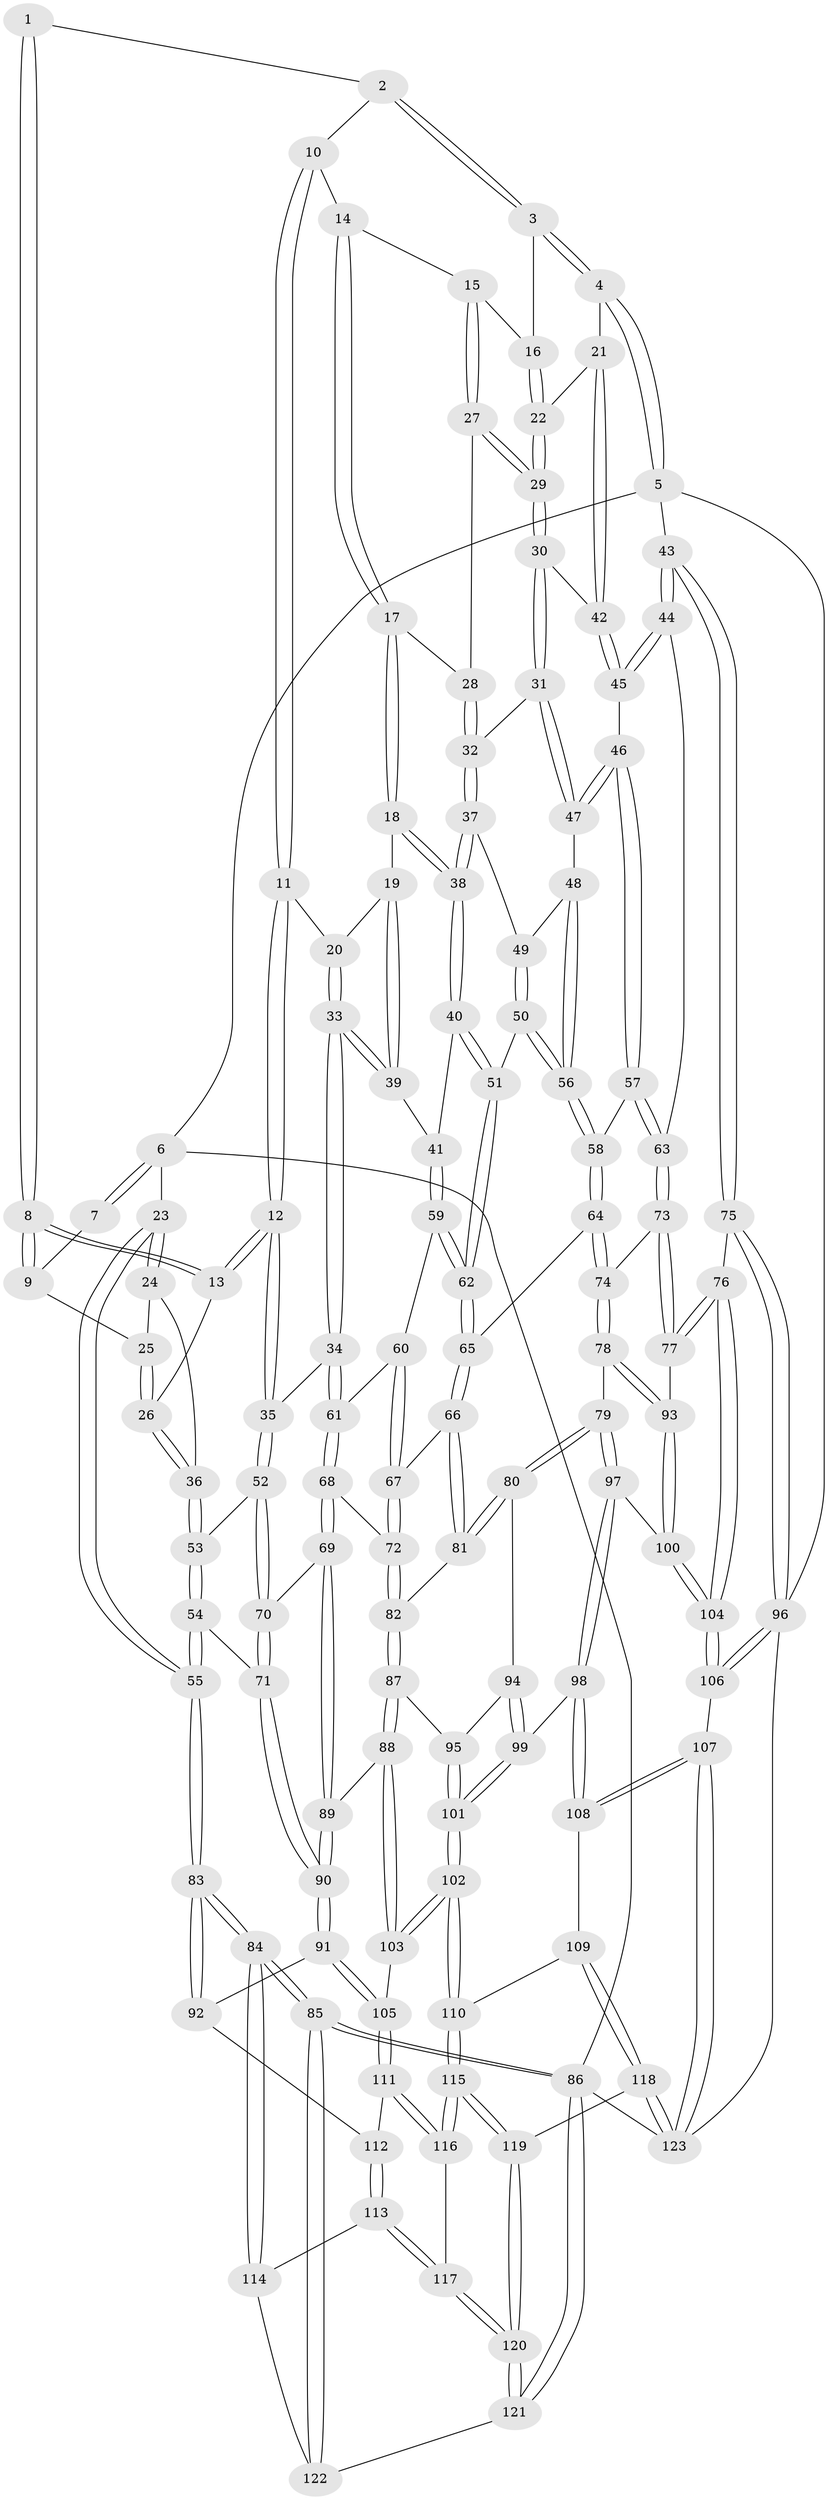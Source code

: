 // Generated by graph-tools (version 1.1) at 2025/11/02/27/25 16:11:57]
// undirected, 123 vertices, 304 edges
graph export_dot {
graph [start="1"]
  node [color=gray90,style=filled];
  1 [pos="+0.3223265959238403+0"];
  2 [pos="+0.42729500387369557+0"];
  3 [pos="+0.8987851906435892+0"];
  4 [pos="+1+0"];
  5 [pos="+1+0"];
  6 [pos="+0+0"];
  7 [pos="+0.1967081301818238+0"];
  8 [pos="+0.2324220647007062+0.13012434736816705"];
  9 [pos="+0.1572483402295931+0.05739731364253456"];
  10 [pos="+0.43819132308722597+0"];
  11 [pos="+0.40840267924756113+0.03226448515063764"];
  12 [pos="+0.26657822047114105+0.17842240244962326"];
  13 [pos="+0.23856409900692885+0.15594875705162217"];
  14 [pos="+0.5005851289546911+0"];
  15 [pos="+0.667511851458446+0.04859511103281211"];
  16 [pos="+0.7865502011454456+0"];
  17 [pos="+0.5668512594001286+0.08309779542375997"];
  18 [pos="+0.5562830151760924+0.10845662770401786"];
  19 [pos="+0.48793165683479084+0.1349084514365209"];
  20 [pos="+0.42599683049681164+0.06717601442985438"];
  21 [pos="+0.9087744793039714+0.13318493561085434"];
  22 [pos="+0.784474308796605+0.1088097569088896"];
  23 [pos="+0+0"];
  24 [pos="+0+0"];
  25 [pos="+0.09592728755367567+0.058268530329389986"];
  26 [pos="+0.1070851220273059+0.17707844247743765"];
  27 [pos="+0.6568376144931246+0.07040424117164988"];
  28 [pos="+0.6469010141395313+0.07683727603189247"];
  29 [pos="+0.7541490209972534+0.1570079134889865"];
  30 [pos="+0.752145951355915+0.16776843882638476"];
  31 [pos="+0.7509814245106357+0.17125982085165725"];
  32 [pos="+0.647064749312954+0.1402954879396536"];
  33 [pos="+0.3893259348415107+0.23245672637282067"];
  34 [pos="+0.3539132736079252+0.2512239796546215"];
  35 [pos="+0.2938187732175063+0.23409709188944747"];
  36 [pos="+0.07905070512797738+0.19251127893912995"];
  37 [pos="+0.6011200491020751+0.19470426008633254"];
  38 [pos="+0.5991174659355077+0.194962925068244"];
  39 [pos="+0.4658471848719485+0.2094643863436876"];
  40 [pos="+0.5776913466514912+0.22093147217007217"];
  41 [pos="+0.5201855837569518+0.23711220168986982"];
  42 [pos="+0.9142670510331045+0.17291649440756146"];
  43 [pos="+1+0.28336520241868407"];
  44 [pos="+0.9527566393522636+0.2450327215663245"];
  45 [pos="+0.9160328400019742+0.17876939005839904"];
  46 [pos="+0.7604951686234794+0.22013499248198173"];
  47 [pos="+0.7474337984974811+0.20820731127937742"];
  48 [pos="+0.708484051008512+0.22737059385353153"];
  49 [pos="+0.6578753849371739+0.2126859343363021"];
  50 [pos="+0.6238247828782933+0.28014400220021"];
  51 [pos="+0.6015281855841671+0.2716201942255767"];
  52 [pos="+0.26030931136019053+0.2797590813906542"];
  53 [pos="+0.03127493087198423+0.25701644436751825"];
  54 [pos="+0.0027346943781170743+0.2842434616419003"];
  55 [pos="+0+0.3265092097669458"];
  56 [pos="+0.6725014859804319+0.30106989592388445"];
  57 [pos="+0.8313268497753439+0.3158747589553012"];
  58 [pos="+0.6750414945164492+0.34518388846313025"];
  59 [pos="+0.5205333859785717+0.2955184322913072"];
  60 [pos="+0.4528265452645943+0.3207010583927831"];
  61 [pos="+0.38075903674347156+0.2987315107133251"];
  62 [pos="+0.562336966953655+0.36576212318171647"];
  63 [pos="+0.8458539783391563+0.32577614255795023"];
  64 [pos="+0.6542739238088627+0.38932116366092506"];
  65 [pos="+0.5654016272831214+0.3811956512455086"];
  66 [pos="+0.548968566330907+0.39499033538410816"];
  67 [pos="+0.5106851754693587+0.3993316659428477"];
  68 [pos="+0.390553707468441+0.3986710957007366"];
  69 [pos="+0.30869927724913865+0.4497683536325982"];
  70 [pos="+0.2010163848577923+0.403388753914939"];
  71 [pos="+0.1857878615406184+0.41117798064361855"];
  72 [pos="+0.44474150809743124+0.43221020843505137"];
  73 [pos="+0.8482150161402066+0.3705075682032314"];
  74 [pos="+0.7020273497097843+0.4594668099720147"];
  75 [pos="+1+0.5465636146461305"];
  76 [pos="+1+0.5580146599381449"];
  77 [pos="+0.9603909558995144+0.5232516150765291"];
  78 [pos="+0.7016584379947706+0.48385285020938784"];
  79 [pos="+0.6903411992982442+0.5024722635377128"];
  80 [pos="+0.5749281381888866+0.5209194835680238"];
  81 [pos="+0.5547848813682138+0.4804046593515318"];
  82 [pos="+0.44546460908853475+0.4993649389397036"];
  83 [pos="+0+0.5937870854964823"];
  84 [pos="+0+0.7032089208987236"];
  85 [pos="+0+1"];
  86 [pos="+0+1"];
  87 [pos="+0.43706735060019775+0.5294889016935449"];
  88 [pos="+0.38113670252406107+0.5913319951775706"];
  89 [pos="+0.35008494827192427+0.5697399600329277"];
  90 [pos="+0.10694780118918606+0.5825861854753507"];
  91 [pos="+0.0988614031114753+0.59043043478833"];
  92 [pos="+0.04276411880510929+0.6116575096335712"];
  93 [pos="+0.8752267363686902+0.5487237936810148"];
  94 [pos="+0.5649672730612066+0.5380850492038074"];
  95 [pos="+0.5492767662524403+0.5492313892336784"];
  96 [pos="+1+0.8933279108138936"];
  97 [pos="+0.6940519197915258+0.635206654128418"];
  98 [pos="+0.6630949745613638+0.6692091953489978"];
  99 [pos="+0.661126225199882+0.6692194462182738"];
  100 [pos="+0.7898132431180831+0.6338476681780257"];
  101 [pos="+0.5067653478822214+0.7061393308350244"];
  102 [pos="+0.4417307283945762+0.7456377568927771"];
  103 [pos="+0.4173082068476031+0.7331630908504633"];
  104 [pos="+0.866325315783597+0.7821906274254363"];
  105 [pos="+0.3150268130037705+0.7611700652997562"];
  106 [pos="+0.8342368378379709+0.879216772446164"];
  107 [pos="+0.8016997695479814+0.9043514404522832"];
  108 [pos="+0.7483561805339214+0.861179241812216"];
  109 [pos="+0.5392293264951079+0.8327669764169352"];
  110 [pos="+0.44218865769083204+0.7466926124062185"];
  111 [pos="+0.26409200371790714+0.8156076005516161"];
  112 [pos="+0.09146594600623338+0.7349807588042363"];
  113 [pos="+0.09816507288905936+0.856733207541854"];
  114 [pos="+0.08910498323186986+0.8649706308772299"];
  115 [pos="+0.3777505616364831+1"];
  116 [pos="+0.26011698926046106+0.8232338786580256"];
  117 [pos="+0.1993220264573591+0.8679292863182143"];
  118 [pos="+0.5561809636155738+1"];
  119 [pos="+0.37997913331020944+1"];
  120 [pos="+0.19534851307571194+1"];
  121 [pos="+0.19229230415284426+1"];
  122 [pos="+0.08655967507895054+0.8707860854787659"];
  123 [pos="+0.7456818556729006+1"];
  1 -- 2;
  1 -- 8;
  1 -- 8;
  2 -- 3;
  2 -- 3;
  2 -- 10;
  3 -- 4;
  3 -- 4;
  3 -- 16;
  4 -- 5;
  4 -- 5;
  4 -- 21;
  5 -- 6;
  5 -- 43;
  5 -- 96;
  6 -- 7;
  6 -- 7;
  6 -- 23;
  6 -- 86;
  7 -- 9;
  8 -- 9;
  8 -- 9;
  8 -- 13;
  8 -- 13;
  9 -- 25;
  10 -- 11;
  10 -- 11;
  10 -- 14;
  11 -- 12;
  11 -- 12;
  11 -- 20;
  12 -- 13;
  12 -- 13;
  12 -- 35;
  12 -- 35;
  13 -- 26;
  14 -- 15;
  14 -- 17;
  14 -- 17;
  15 -- 16;
  15 -- 27;
  15 -- 27;
  16 -- 22;
  16 -- 22;
  17 -- 18;
  17 -- 18;
  17 -- 28;
  18 -- 19;
  18 -- 38;
  18 -- 38;
  19 -- 20;
  19 -- 39;
  19 -- 39;
  20 -- 33;
  20 -- 33;
  21 -- 22;
  21 -- 42;
  21 -- 42;
  22 -- 29;
  22 -- 29;
  23 -- 24;
  23 -- 24;
  23 -- 55;
  23 -- 55;
  24 -- 25;
  24 -- 36;
  25 -- 26;
  25 -- 26;
  26 -- 36;
  26 -- 36;
  27 -- 28;
  27 -- 29;
  27 -- 29;
  28 -- 32;
  28 -- 32;
  29 -- 30;
  29 -- 30;
  30 -- 31;
  30 -- 31;
  30 -- 42;
  31 -- 32;
  31 -- 47;
  31 -- 47;
  32 -- 37;
  32 -- 37;
  33 -- 34;
  33 -- 34;
  33 -- 39;
  33 -- 39;
  34 -- 35;
  34 -- 61;
  34 -- 61;
  35 -- 52;
  35 -- 52;
  36 -- 53;
  36 -- 53;
  37 -- 38;
  37 -- 38;
  37 -- 49;
  38 -- 40;
  38 -- 40;
  39 -- 41;
  40 -- 41;
  40 -- 51;
  40 -- 51;
  41 -- 59;
  41 -- 59;
  42 -- 45;
  42 -- 45;
  43 -- 44;
  43 -- 44;
  43 -- 75;
  43 -- 75;
  44 -- 45;
  44 -- 45;
  44 -- 63;
  45 -- 46;
  46 -- 47;
  46 -- 47;
  46 -- 57;
  46 -- 57;
  47 -- 48;
  48 -- 49;
  48 -- 56;
  48 -- 56;
  49 -- 50;
  49 -- 50;
  50 -- 51;
  50 -- 56;
  50 -- 56;
  51 -- 62;
  51 -- 62;
  52 -- 53;
  52 -- 70;
  52 -- 70;
  53 -- 54;
  53 -- 54;
  54 -- 55;
  54 -- 55;
  54 -- 71;
  55 -- 83;
  55 -- 83;
  56 -- 58;
  56 -- 58;
  57 -- 58;
  57 -- 63;
  57 -- 63;
  58 -- 64;
  58 -- 64;
  59 -- 60;
  59 -- 62;
  59 -- 62;
  60 -- 61;
  60 -- 67;
  60 -- 67;
  61 -- 68;
  61 -- 68;
  62 -- 65;
  62 -- 65;
  63 -- 73;
  63 -- 73;
  64 -- 65;
  64 -- 74;
  64 -- 74;
  65 -- 66;
  65 -- 66;
  66 -- 67;
  66 -- 81;
  66 -- 81;
  67 -- 72;
  67 -- 72;
  68 -- 69;
  68 -- 69;
  68 -- 72;
  69 -- 70;
  69 -- 89;
  69 -- 89;
  70 -- 71;
  70 -- 71;
  71 -- 90;
  71 -- 90;
  72 -- 82;
  72 -- 82;
  73 -- 74;
  73 -- 77;
  73 -- 77;
  74 -- 78;
  74 -- 78;
  75 -- 76;
  75 -- 96;
  75 -- 96;
  76 -- 77;
  76 -- 77;
  76 -- 104;
  76 -- 104;
  77 -- 93;
  78 -- 79;
  78 -- 93;
  78 -- 93;
  79 -- 80;
  79 -- 80;
  79 -- 97;
  79 -- 97;
  80 -- 81;
  80 -- 81;
  80 -- 94;
  81 -- 82;
  82 -- 87;
  82 -- 87;
  83 -- 84;
  83 -- 84;
  83 -- 92;
  83 -- 92;
  84 -- 85;
  84 -- 85;
  84 -- 114;
  84 -- 114;
  85 -- 86;
  85 -- 86;
  85 -- 122;
  85 -- 122;
  86 -- 123;
  86 -- 121;
  86 -- 121;
  87 -- 88;
  87 -- 88;
  87 -- 95;
  88 -- 89;
  88 -- 103;
  88 -- 103;
  89 -- 90;
  89 -- 90;
  90 -- 91;
  90 -- 91;
  91 -- 92;
  91 -- 105;
  91 -- 105;
  92 -- 112;
  93 -- 100;
  93 -- 100;
  94 -- 95;
  94 -- 99;
  94 -- 99;
  95 -- 101;
  95 -- 101;
  96 -- 106;
  96 -- 106;
  96 -- 123;
  97 -- 98;
  97 -- 98;
  97 -- 100;
  98 -- 99;
  98 -- 108;
  98 -- 108;
  99 -- 101;
  99 -- 101;
  100 -- 104;
  100 -- 104;
  101 -- 102;
  101 -- 102;
  102 -- 103;
  102 -- 103;
  102 -- 110;
  102 -- 110;
  103 -- 105;
  104 -- 106;
  104 -- 106;
  105 -- 111;
  105 -- 111;
  106 -- 107;
  107 -- 108;
  107 -- 108;
  107 -- 123;
  107 -- 123;
  108 -- 109;
  109 -- 110;
  109 -- 118;
  109 -- 118;
  110 -- 115;
  110 -- 115;
  111 -- 112;
  111 -- 116;
  111 -- 116;
  112 -- 113;
  112 -- 113;
  113 -- 114;
  113 -- 117;
  113 -- 117;
  114 -- 122;
  115 -- 116;
  115 -- 116;
  115 -- 119;
  115 -- 119;
  116 -- 117;
  117 -- 120;
  117 -- 120;
  118 -- 119;
  118 -- 123;
  118 -- 123;
  119 -- 120;
  119 -- 120;
  120 -- 121;
  120 -- 121;
  121 -- 122;
}
